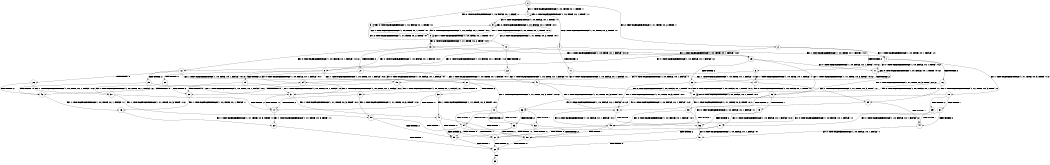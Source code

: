 digraph BCG {
size = "7, 10.5";
center = TRUE;
node [shape = circle];
0 [peripheries = 2];
0 -> 1 [label = "EX !1 !ATOMIC_EXCH_BRANCH (1, +0, TRUE, +0, 1, TRUE) !::"];
0 -> 2 [label = "EX !2 !ATOMIC_EXCH_BRANCH (1, +1, TRUE, +0, 2, TRUE) !::"];
0 -> 3 [label = "EX !0 !ATOMIC_EXCH_BRANCH (1, +0, FALSE, +0, 1, TRUE) !::"];
1 -> 4 [label = "EX !2 !ATOMIC_EXCH_BRANCH (1, +1, TRUE, +0, 2, TRUE) !:1:"];
1 -> 5 [label = "EX !0 !ATOMIC_EXCH_BRANCH (1, +0, FALSE, +0, 1, TRUE) !:1:"];
1 -> 1 [label = "EX !1 !ATOMIC_EXCH_BRANCH (1, +0, TRUE, +0, 1, TRUE) !:1:"];
2 -> 6 [label = "TERMINATE !2"];
2 -> 7 [label = "EX !1 !ATOMIC_EXCH_BRANCH (1, +0, TRUE, +0, 1, FALSE) !:2:"];
2 -> 8 [label = "EX !0 !ATOMIC_EXCH_BRANCH (1, +0, FALSE, +0, 1, FALSE) !:2:"];
3 -> 9 [label = "EX !1 !ATOMIC_EXCH_BRANCH (1, +0, TRUE, +0, 1, TRUE) !:0:"];
3 -> 10 [label = "EX !2 !ATOMIC_EXCH_BRANCH (1, +1, TRUE, +0, 2, TRUE) !:0:"];
3 -> 3 [label = "EX !0 !ATOMIC_EXCH_BRANCH (1, +0, FALSE, +0, 1, TRUE) !:0:"];
4 -> 11 [label = "TERMINATE !2"];
4 -> 12 [label = "EX !0 !ATOMIC_EXCH_BRANCH (1, +0, FALSE, +0, 1, FALSE) !:1:2:"];
4 -> 7 [label = "EX !1 !ATOMIC_EXCH_BRANCH (1, +0, TRUE, +0, 1, FALSE) !:1:2:"];
5 -> 13 [label = "EX !2 !ATOMIC_EXCH_BRANCH (1, +1, TRUE, +0, 2, TRUE) !:0:1:"];
5 -> 9 [label = "EX !1 !ATOMIC_EXCH_BRANCH (1, +0, TRUE, +0, 1, TRUE) !:0:1:"];
5 -> 5 [label = "EX !0 !ATOMIC_EXCH_BRANCH (1, +0, FALSE, +0, 1, TRUE) !:0:1:"];
6 -> 14 [label = "EX !1 !ATOMIC_EXCH_BRANCH (1, +0, TRUE, +0, 1, FALSE) !::"];
6 -> 15 [label = "EX !0 !ATOMIC_EXCH_BRANCH (1, +0, FALSE, +0, 1, FALSE) !::"];
7 -> 16 [label = "TERMINATE !2"];
7 -> 17 [label = "EX !0 !ATOMIC_EXCH_BRANCH (1, +0, FALSE, +0, 1, TRUE) !:1:2:"];
7 -> 18 [label = "EX !1 !ATOMIC_EXCH_BRANCH (1, +1, TRUE, +0, 3, TRUE) !:1:2:"];
8 -> 19 [label = "TERMINATE !2"];
8 -> 20 [label = "TERMINATE !0"];
8 -> 21 [label = "EX !1 !ATOMIC_EXCH_BRANCH (1, +0, TRUE, +0, 1, FALSE) !:0:2:"];
9 -> 13 [label = "EX !2 !ATOMIC_EXCH_BRANCH (1, +1, TRUE, +0, 2, TRUE) !:0:1:"];
9 -> 9 [label = "EX !1 !ATOMIC_EXCH_BRANCH (1, +0, TRUE, +0, 1, TRUE) !:0:1:"];
9 -> 5 [label = "EX !0 !ATOMIC_EXCH_BRANCH (1, +0, FALSE, +0, 1, TRUE) !:0:1:"];
10 -> 22 [label = "TERMINATE !2"];
10 -> 23 [label = "EX !1 !ATOMIC_EXCH_BRANCH (1, +0, TRUE, +0, 1, FALSE) !:0:2:"];
10 -> 8 [label = "EX !0 !ATOMIC_EXCH_BRANCH (1, +0, FALSE, +0, 1, FALSE) !:0:2:"];
11 -> 14 [label = "EX !1 !ATOMIC_EXCH_BRANCH (1, +0, TRUE, +0, 1, FALSE) !:1:"];
11 -> 24 [label = "EX !0 !ATOMIC_EXCH_BRANCH (1, +0, FALSE, +0, 1, FALSE) !:1:"];
12 -> 25 [label = "TERMINATE !2"];
12 -> 26 [label = "TERMINATE !0"];
12 -> 21 [label = "EX !1 !ATOMIC_EXCH_BRANCH (1, +0, TRUE, +0, 1, FALSE) !:0:1:2:"];
13 -> 27 [label = "TERMINATE !2"];
13 -> 23 [label = "EX !1 !ATOMIC_EXCH_BRANCH (1, +0, TRUE, +0, 1, FALSE) !:0:1:2:"];
13 -> 12 [label = "EX !0 !ATOMIC_EXCH_BRANCH (1, +0, FALSE, +0, 1, FALSE) !:0:1:2:"];
14 -> 28 [label = "EX !0 !ATOMIC_EXCH_BRANCH (1, +0, FALSE, +0, 1, TRUE) !:1:"];
14 -> 29 [label = "EX !1 !ATOMIC_EXCH_BRANCH (1, +1, TRUE, +0, 3, TRUE) !:1:"];
15 -> 30 [label = "TERMINATE !0"];
15 -> 31 [label = "EX !1 !ATOMIC_EXCH_BRANCH (1, +0, TRUE, +0, 1, FALSE) !:0:"];
16 -> 29 [label = "EX !1 !ATOMIC_EXCH_BRANCH (1, +1, TRUE, +0, 3, TRUE) !:1:"];
16 -> 28 [label = "EX !0 !ATOMIC_EXCH_BRANCH (1, +0, FALSE, +0, 1, TRUE) !:1:"];
17 -> 32 [label = "TERMINATE !2"];
17 -> 33 [label = "EX !1 !ATOMIC_EXCH_BRANCH (1, +1, TRUE, +0, 3, TRUE) !:0:1:2:"];
17 -> 17 [label = "EX !0 !ATOMIC_EXCH_BRANCH (1, +0, FALSE, +0, 1, TRUE) !:0:1:2:"];
18 -> 34 [label = "TERMINATE !1"];
18 -> 35 [label = "TERMINATE !2"];
18 -> 36 [label = "EX !0 !ATOMIC_EXCH_BRANCH (1, +0, FALSE, +0, 1, FALSE) !:1:2:"];
19 -> 30 [label = "TERMINATE !0"];
19 -> 31 [label = "EX !1 !ATOMIC_EXCH_BRANCH (1, +0, TRUE, +0, 1, FALSE) !:0:"];
20 -> 30 [label = "TERMINATE !2"];
20 -> 37 [label = "EX !1 !ATOMIC_EXCH_BRANCH (1, +0, TRUE, +0, 1, FALSE) !:2:"];
21 -> 38 [label = "TERMINATE !2"];
21 -> 39 [label = "TERMINATE !0"];
21 -> 40 [label = "EX !1 !ATOMIC_EXCH_BRANCH (1, +1, TRUE, +0, 3, TRUE) !:0:1:2:"];
22 -> 15 [label = "EX !0 !ATOMIC_EXCH_BRANCH (1, +0, FALSE, +0, 1, FALSE) !:0:"];
22 -> 41 [label = "EX !1 !ATOMIC_EXCH_BRANCH (1, +0, TRUE, +0, 1, FALSE) !:0:"];
23 -> 32 [label = "TERMINATE !2"];
23 -> 33 [label = "EX !1 !ATOMIC_EXCH_BRANCH (1, +1, TRUE, +0, 3, TRUE) !:0:1:2:"];
23 -> 17 [label = "EX !0 !ATOMIC_EXCH_BRANCH (1, +0, FALSE, +0, 1, TRUE) !:0:1:2:"];
24 -> 42 [label = "TERMINATE !0"];
24 -> 31 [label = "EX !1 !ATOMIC_EXCH_BRANCH (1, +0, TRUE, +0, 1, FALSE) !:0:1:"];
25 -> 31 [label = "EX !1 !ATOMIC_EXCH_BRANCH (1, +0, TRUE, +0, 1, FALSE) !:0:1:"];
25 -> 42 [label = "TERMINATE !0"];
26 -> 37 [label = "EX !1 !ATOMIC_EXCH_BRANCH (1, +0, TRUE, +0, 1, FALSE) !:1:2:"];
26 -> 42 [label = "TERMINATE !2"];
27 -> 41 [label = "EX !1 !ATOMIC_EXCH_BRANCH (1, +0, TRUE, +0, 1, FALSE) !:0:1:"];
27 -> 24 [label = "EX !0 !ATOMIC_EXCH_BRANCH (1, +0, FALSE, +0, 1, FALSE) !:0:1:"];
28 -> 43 [label = "EX !1 !ATOMIC_EXCH_BRANCH (1, +1, TRUE, +0, 3, TRUE) !:0:1:"];
28 -> 28 [label = "EX !0 !ATOMIC_EXCH_BRANCH (1, +0, FALSE, +0, 1, TRUE) !:0:1:"];
29 -> 44 [label = "TERMINATE !1"];
29 -> 45 [label = "EX !0 !ATOMIC_EXCH_BRANCH (1, +0, FALSE, +0, 1, FALSE) !:1:"];
30 -> 46 [label = "EX !1 !ATOMIC_EXCH_BRANCH (1, +0, TRUE, +0, 1, FALSE) !::"];
31 -> 47 [label = "TERMINATE !0"];
31 -> 48 [label = "EX !1 !ATOMIC_EXCH_BRANCH (1, +1, TRUE, +0, 3, TRUE) !:0:1:"];
32 -> 43 [label = "EX !1 !ATOMIC_EXCH_BRANCH (1, +1, TRUE, +0, 3, TRUE) !:0:1:"];
32 -> 28 [label = "EX !0 !ATOMIC_EXCH_BRANCH (1, +0, FALSE, +0, 1, TRUE) !:0:1:"];
33 -> 49 [label = "TERMINATE !1"];
33 -> 50 [label = "TERMINATE !2"];
33 -> 36 [label = "EX !0 !ATOMIC_EXCH_BRANCH (1, +0, FALSE, +0, 1, FALSE) !:0:1:2:"];
34 -> 44 [label = "TERMINATE !2"];
34 -> 51 [label = "EX !0 !ATOMIC_EXCH_BRANCH (1, +0, FALSE, +0, 1, FALSE) !:2:"];
35 -> 44 [label = "TERMINATE !1"];
35 -> 45 [label = "EX !0 !ATOMIC_EXCH_BRANCH (1, +0, FALSE, +0, 1, FALSE) !:1:"];
36 -> 52 [label = "TERMINATE !1"];
36 -> 53 [label = "TERMINATE !2"];
36 -> 54 [label = "TERMINATE !0"];
37 -> 47 [label = "TERMINATE !2"];
37 -> 55 [label = "EX !1 !ATOMIC_EXCH_BRANCH (1, +1, TRUE, +0, 3, TRUE) !:1:2:"];
38 -> 48 [label = "EX !1 !ATOMIC_EXCH_BRANCH (1, +1, TRUE, +0, 3, TRUE) !:0:1:"];
38 -> 47 [label = "TERMINATE !0"];
39 -> 55 [label = "EX !1 !ATOMIC_EXCH_BRANCH (1, +1, TRUE, +0, 3, TRUE) !:1:2:"];
39 -> 47 [label = "TERMINATE !2"];
40 -> 52 [label = "TERMINATE !1"];
40 -> 53 [label = "TERMINATE !2"];
40 -> 54 [label = "TERMINATE !0"];
41 -> 43 [label = "EX !1 !ATOMIC_EXCH_BRANCH (1, +1, TRUE, +0, 3, TRUE) !:0:1:"];
41 -> 28 [label = "EX !0 !ATOMIC_EXCH_BRANCH (1, +0, FALSE, +0, 1, TRUE) !:0:1:"];
42 -> 46 [label = "EX !1 !ATOMIC_EXCH_BRANCH (1, +0, TRUE, +0, 1, FALSE) !:1:"];
43 -> 56 [label = "TERMINATE !1"];
43 -> 45 [label = "EX !0 !ATOMIC_EXCH_BRANCH (1, +0, FALSE, +0, 1, FALSE) !:0:1:"];
44 -> 57 [label = "EX !0 !ATOMIC_EXCH_BRANCH (1, +0, FALSE, +0, 1, FALSE) !::"];
45 -> 58 [label = "TERMINATE !1"];
45 -> 59 [label = "TERMINATE !0"];
46 -> 60 [label = "EX !1 !ATOMIC_EXCH_BRANCH (1, +1, TRUE, +0, 3, TRUE) !:1:"];
47 -> 60 [label = "EX !1 !ATOMIC_EXCH_BRANCH (1, +1, TRUE, +0, 3, TRUE) !:1:"];
48 -> 58 [label = "TERMINATE !1"];
48 -> 59 [label = "TERMINATE !0"];
49 -> 51 [label = "EX !0 !ATOMIC_EXCH_BRANCH (1, +0, FALSE, +0, 1, FALSE) !:0:2:"];
49 -> 56 [label = "TERMINATE !2"];
50 -> 45 [label = "EX !0 !ATOMIC_EXCH_BRANCH (1, +0, FALSE, +0, 1, FALSE) !:0:1:"];
50 -> 56 [label = "TERMINATE !1"];
51 -> 58 [label = "TERMINATE !2"];
51 -> 61 [label = "TERMINATE !0"];
52 -> 58 [label = "TERMINATE !2"];
52 -> 61 [label = "TERMINATE !0"];
53 -> 58 [label = "TERMINATE !1"];
53 -> 59 [label = "TERMINATE !0"];
54 -> 61 [label = "TERMINATE !1"];
54 -> 59 [label = "TERMINATE !2"];
55 -> 61 [label = "TERMINATE !1"];
55 -> 59 [label = "TERMINATE !2"];
56 -> 57 [label = "EX !0 !ATOMIC_EXCH_BRANCH (1, +0, FALSE, +0, 1, FALSE) !:0:"];
57 -> 62 [label = "TERMINATE !0"];
58 -> 62 [label = "TERMINATE !0"];
59 -> 62 [label = "TERMINATE !1"];
60 -> 62 [label = "TERMINATE !1"];
61 -> 62 [label = "TERMINATE !2"];
62 -> 63 [label = "exit"];
}
